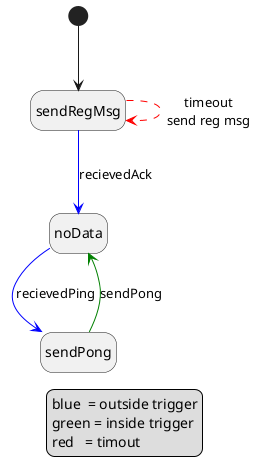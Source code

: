 @startuml diagram

hide empty description

state sendRegMsg
state noData
state sendPong

[*] -d-> sendRegMsg

' [#blue]
' [#red]

sendRegMsg -[#red,dashed]-> sendRegMsg: timeout\nsend reg msg

sendRegMsg -[#blue]-> noData: recievedAck

noData -[#blue]-> sendPong: recievedPing

sendPong -[#green]-> noData: sendPong

legend
blue  = outside trigger
green = inside trigger
red   = timout
end legend
@enduml